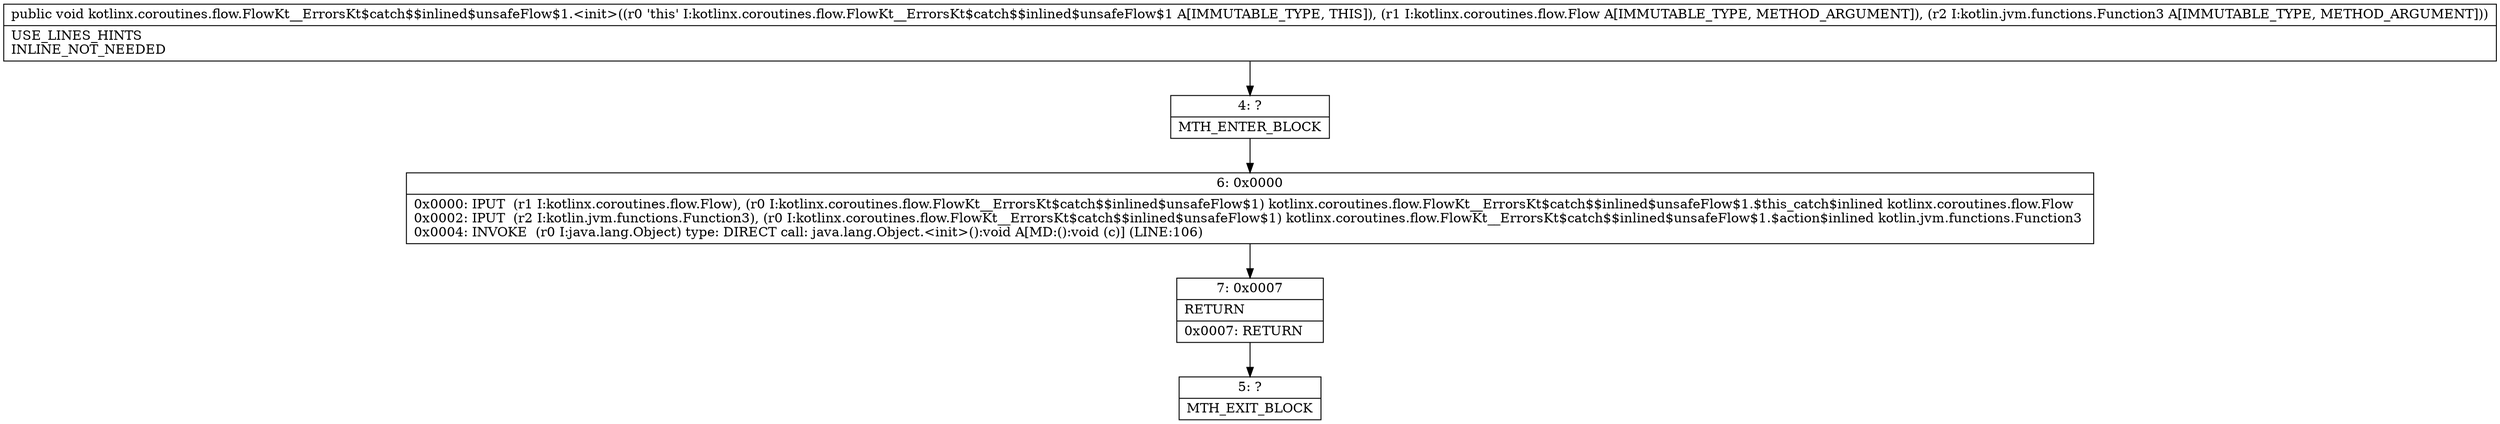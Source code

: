 digraph "CFG forkotlinx.coroutines.flow.FlowKt__ErrorsKt$catch$$inlined$unsafeFlow$1.\<init\>(Lkotlinx\/coroutines\/flow\/Flow;Lkotlin\/jvm\/functions\/Function3;)V" {
Node_4 [shape=record,label="{4\:\ ?|MTH_ENTER_BLOCK\l}"];
Node_6 [shape=record,label="{6\:\ 0x0000|0x0000: IPUT  (r1 I:kotlinx.coroutines.flow.Flow), (r0 I:kotlinx.coroutines.flow.FlowKt__ErrorsKt$catch$$inlined$unsafeFlow$1) kotlinx.coroutines.flow.FlowKt__ErrorsKt$catch$$inlined$unsafeFlow$1.$this_catch$inlined kotlinx.coroutines.flow.Flow \l0x0002: IPUT  (r2 I:kotlin.jvm.functions.Function3), (r0 I:kotlinx.coroutines.flow.FlowKt__ErrorsKt$catch$$inlined$unsafeFlow$1) kotlinx.coroutines.flow.FlowKt__ErrorsKt$catch$$inlined$unsafeFlow$1.$action$inlined kotlin.jvm.functions.Function3 \l0x0004: INVOKE  (r0 I:java.lang.Object) type: DIRECT call: java.lang.Object.\<init\>():void A[MD:():void (c)] (LINE:106)\l}"];
Node_7 [shape=record,label="{7\:\ 0x0007|RETURN\l|0x0007: RETURN   \l}"];
Node_5 [shape=record,label="{5\:\ ?|MTH_EXIT_BLOCK\l}"];
MethodNode[shape=record,label="{public void kotlinx.coroutines.flow.FlowKt__ErrorsKt$catch$$inlined$unsafeFlow$1.\<init\>((r0 'this' I:kotlinx.coroutines.flow.FlowKt__ErrorsKt$catch$$inlined$unsafeFlow$1 A[IMMUTABLE_TYPE, THIS]), (r1 I:kotlinx.coroutines.flow.Flow A[IMMUTABLE_TYPE, METHOD_ARGUMENT]), (r2 I:kotlin.jvm.functions.Function3 A[IMMUTABLE_TYPE, METHOD_ARGUMENT]))  | USE_LINES_HINTS\lINLINE_NOT_NEEDED\l}"];
MethodNode -> Node_4;Node_4 -> Node_6;
Node_6 -> Node_7;
Node_7 -> Node_5;
}

